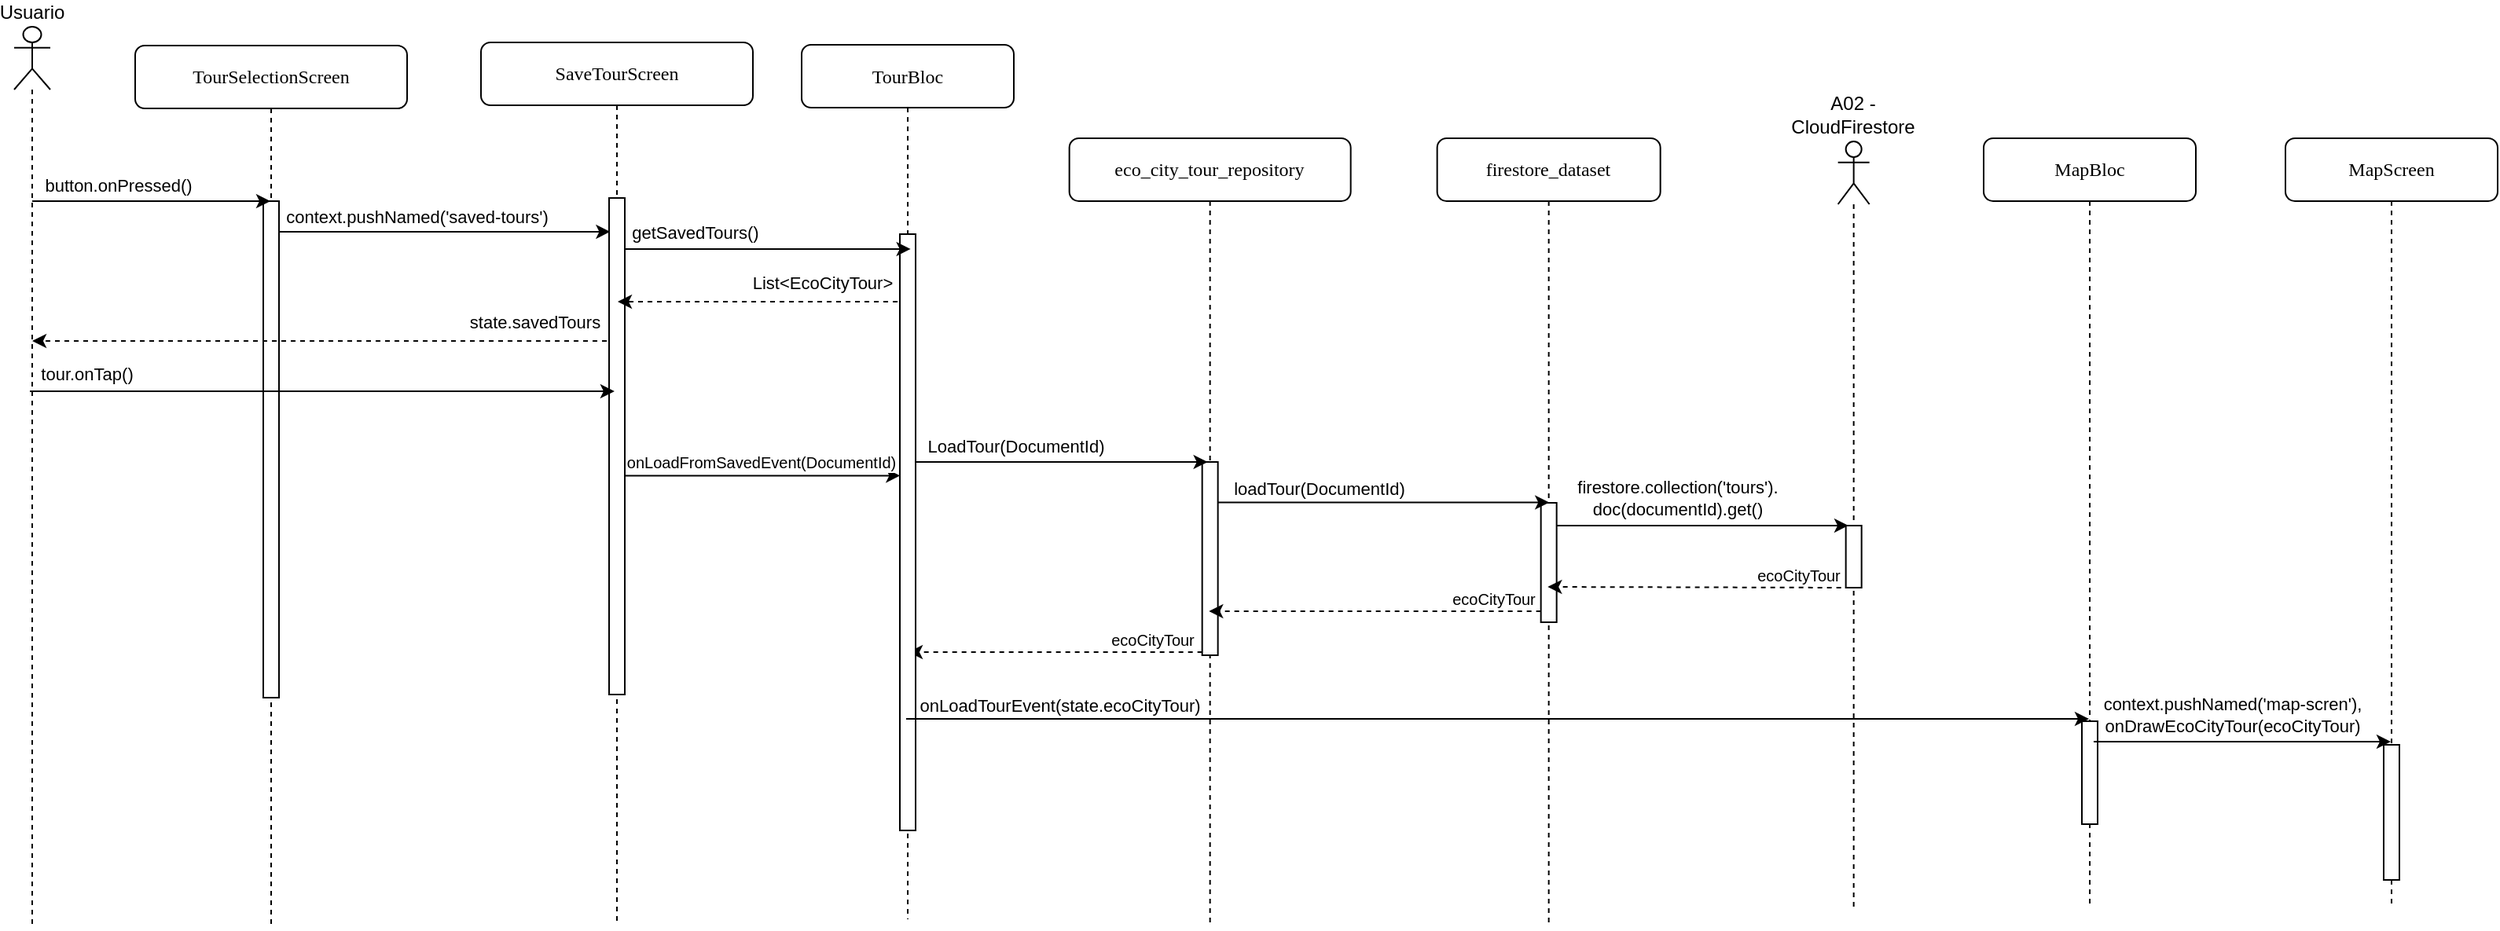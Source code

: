 <mxfile>
    <diagram id="XXd6pPZVZHxNrgmQ0Vfv" name="Page-1">
        <mxGraphModel dx="2096" dy="1416" grid="0" gridSize="10" guides="1" tooltips="1" connect="1" arrows="1" fold="1" page="0" pageScale="1" pageWidth="850" pageHeight="1100" math="0" shadow="0">
            <root>
                <mxCell id="0"/>
                <mxCell id="1" parent="0"/>
                <mxCell id="8" value="eco_city_tour_repository" style="shape=umlLifeline;perimeter=lifelinePerimeter;whiteSpace=wrap;html=1;container=1;collapsible=0;recursiveResize=0;outlineConnect=0;rounded=1;shadow=0;comic=0;labelBackgroundColor=none;strokeWidth=1;fontFamily=Verdana;fontSize=12;align=center;" parent="1" vertex="1">
                    <mxGeometry x="645.33" y="131" width="179" height="501" as="geometry"/>
                </mxCell>
                <mxCell id="70" value="" style="html=1;points=[];perimeter=orthogonalPerimeter;rounded=0;shadow=0;comic=0;labelBackgroundColor=none;strokeWidth=1;fontFamily=Verdana;fontSize=12;align=center;" parent="8" vertex="1">
                    <mxGeometry x="84.5" y="206" width="10" height="123" as="geometry"/>
                </mxCell>
                <mxCell id="129" value="ecoCityTour" style="edgeLabel;html=1;align=center;verticalAlign=middle;resizable=0;points=[];fontSize=10;" vertex="1" connectable="0" parent="8">
                    <mxGeometry x="52.673" y="318.999" as="geometry"/>
                </mxCell>
                <mxCell id="10" value="TourSelectionScreen" style="shape=umlLifeline;perimeter=lifelinePerimeter;whiteSpace=wrap;html=1;container=1;collapsible=0;recursiveResize=0;outlineConnect=0;rounded=1;shadow=0;comic=0;labelBackgroundColor=none;strokeWidth=1;fontFamily=Verdana;fontSize=12;align=center;" parent="1" vertex="1">
                    <mxGeometry x="51" y="72" width="173" height="560" as="geometry"/>
                </mxCell>
                <mxCell id="11" value="" style="html=1;points=[];perimeter=orthogonalPerimeter;rounded=0;shadow=0;comic=0;labelBackgroundColor=none;strokeWidth=1;fontFamily=Verdana;fontSize=12;align=center;" parent="10" vertex="1">
                    <mxGeometry x="81.5" y="99" width="10" height="316" as="geometry"/>
                </mxCell>
                <mxCell id="109" style="edgeStyle=none;html=1;dashed=1;" edge="1" parent="10" target="56">
                    <mxGeometry relative="1" as="geometry">
                        <mxPoint x="77" y="188" as="targetPoint"/>
                        <mxPoint x="306" y="188" as="sourcePoint"/>
                    </mxGeometry>
                </mxCell>
                <mxCell id="110" value="state.savedTours" style="edgeLabel;html=1;align=center;verticalAlign=middle;resizable=0;points=[];" vertex="1" connectable="0" parent="109">
                    <mxGeometry x="-0.455" relative="1" as="geometry">
                        <mxPoint x="49" y="-12" as="offset"/>
                    </mxGeometry>
                </mxCell>
                <mxCell id="57" style="edgeStyle=none;html=1;" parent="1" source="56" target="10" edge="1">
                    <mxGeometry relative="1" as="geometry">
                        <Array as="points">
                            <mxPoint x="120" y="171"/>
                        </Array>
                    </mxGeometry>
                </mxCell>
                <mxCell id="58" value="button.onPressed()" style="edgeLabel;html=1;align=center;verticalAlign=middle;resizable=0;points=[];" parent="57" vertex="1" connectable="0">
                    <mxGeometry x="0.055" y="1" relative="1" as="geometry">
                        <mxPoint x="-26" y="-9" as="offset"/>
                    </mxGeometry>
                </mxCell>
                <mxCell id="56" value="Usuario" style="shape=umlLifeline;participant=umlActor;perimeter=lifelinePerimeter;whiteSpace=wrap;html=1;container=1;collapsible=0;recursiveResize=0;verticalAlign=bottom;spacingTop=36;outlineConnect=0;labelPosition=center;verticalLabelPosition=top;align=center;" parent="1" vertex="1">
                    <mxGeometry x="-26" y="60" width="23" height="574" as="geometry"/>
                </mxCell>
                <mxCell id="82" value="A02 - CloudFirestore" style="shape=umlLifeline;participant=umlActor;perimeter=lifelinePerimeter;whiteSpace=wrap;html=1;container=1;collapsible=0;recursiveResize=0;verticalAlign=bottom;spacingTop=36;outlineConnect=0;labelPosition=center;verticalLabelPosition=top;align=center;" parent="1" vertex="1">
                    <mxGeometry x="1134.33" y="133" width="20" height="490" as="geometry"/>
                </mxCell>
                <mxCell id="96" value="" style="html=1;points=[];perimeter=orthogonalPerimeter;rounded=0;shadow=0;comic=0;labelBackgroundColor=none;strokeWidth=1;fontFamily=Verdana;fontSize=12;align=center;" parent="82" vertex="1">
                    <mxGeometry x="5" y="244.5" width="10" height="39.5" as="geometry"/>
                </mxCell>
                <mxCell id="90" value="firestore_dataset" style="shape=umlLifeline;perimeter=lifelinePerimeter;whiteSpace=wrap;html=1;container=1;collapsible=0;recursiveResize=0;outlineConnect=0;rounded=1;shadow=0;comic=0;labelBackgroundColor=none;strokeWidth=1;fontFamily=Verdana;fontSize=12;align=center;" parent="1" vertex="1">
                    <mxGeometry x="879.33" y="131" width="142" height="501" as="geometry"/>
                </mxCell>
                <mxCell id="91" value="" style="html=1;points=[];perimeter=orthogonalPerimeter;rounded=0;shadow=0;comic=0;labelBackgroundColor=none;strokeWidth=1;fontFamily=Verdana;fontSize=12;align=center;" parent="90" vertex="1">
                    <mxGeometry x="66" y="232" width="10" height="76" as="geometry"/>
                </mxCell>
                <mxCell id="128" value="ecoCityTour" style="edgeLabel;html=1;align=center;verticalAlign=middle;resizable=0;points=[];fontSize=10;" vertex="1" connectable="0" parent="90">
                    <mxGeometry x="35.673" y="292.999" as="geometry"/>
                </mxCell>
                <mxCell id="92" style="edgeStyle=none;html=1;entryX=0.35;entryY=0;entryDx=0;entryDy=0;entryPerimeter=0;fontSize=11;" parent="1" source="115" target="70" edge="1">
                    <mxGeometry relative="1" as="geometry">
                        <mxPoint x="548.33" y="276.0" as="sourcePoint"/>
                    </mxGeometry>
                </mxCell>
                <mxCell id="93" value="LoadTour(DocumentId)" style="edgeLabel;html=1;align=center;verticalAlign=middle;resizable=0;points=[];fontSize=11;" parent="92" vertex="1" connectable="0">
                    <mxGeometry x="-0.676" y="-1" relative="1" as="geometry">
                        <mxPoint x="37" y="-11" as="offset"/>
                    </mxGeometry>
                </mxCell>
                <mxCell id="94" style="edgeStyle=none;html=1;entryX=0.529;entryY=-0.003;entryDx=0;entryDy=0;entryPerimeter=0;fontSize=11;" parent="1" source="70" target="91" edge="1">
                    <mxGeometry relative="1" as="geometry"/>
                </mxCell>
                <mxCell id="95" value="loadTour(DocumentId)" style="edgeLabel;html=1;align=center;verticalAlign=middle;resizable=0;points=[];fontSize=11;" parent="94" vertex="1" connectable="0">
                    <mxGeometry x="-0.767" y="-1" relative="1" as="geometry">
                        <mxPoint x="39" y="-10" as="offset"/>
                    </mxGeometry>
                </mxCell>
                <mxCell id="97" style="edgeStyle=none;html=1;entryX=0.165;entryY=-0.001;entryDx=0;entryDy=0;entryPerimeter=0;fontSize=11;" parent="1" source="91" target="96" edge="1">
                    <mxGeometry relative="1" as="geometry"/>
                </mxCell>
                <mxCell id="98" value="firestore.collection('tours').&lt;br&gt;doc(documentId).get()" style="edgeLabel;html=1;align=center;verticalAlign=middle;resizable=0;points=[];fontSize=11;" parent="97" vertex="1" connectable="0">
                    <mxGeometry x="-0.663" y="-1" relative="1" as="geometry">
                        <mxPoint x="45" y="-19" as="offset"/>
                    </mxGeometry>
                </mxCell>
                <mxCell id="99" style="edgeStyle=none;html=1;fontSize=11;dashed=1;" parent="1" edge="1">
                    <mxGeometry relative="1" as="geometry">
                        <mxPoint x="1142.33" y="417" as="sourcePoint"/>
                        <mxPoint x="949.654" y="416.5" as="targetPoint"/>
                    </mxGeometry>
                </mxCell>
                <mxCell id="127" value="ecoCityTour" style="edgeLabel;html=1;align=center;verticalAlign=middle;resizable=0;points=[];fontSize=10;" vertex="1" connectable="0" parent="99">
                    <mxGeometry x="-0.479" y="-2" relative="1" as="geometry">
                        <mxPoint x="16" y="-6" as="offset"/>
                    </mxGeometry>
                </mxCell>
                <mxCell id="101" style="edgeStyle=none;html=1;dashed=1;fontSize=11;" parent="1" edge="1">
                    <mxGeometry relative="1" as="geometry">
                        <mxPoint x="945.33" y="432" as="sourcePoint"/>
                        <mxPoint x="734.154" y="432" as="targetPoint"/>
                    </mxGeometry>
                </mxCell>
                <mxCell id="103" style="edgeStyle=none;html=1;dashed=1;fontSize=11;" parent="1" edge="1">
                    <mxGeometry relative="1" as="geometry">
                        <mxPoint x="729.83" y="458" as="sourcePoint"/>
                        <mxPoint x="542.997" y="458" as="targetPoint"/>
                    </mxGeometry>
                </mxCell>
                <mxCell id="107" value="SaveTourScreen" style="shape=umlLifeline;perimeter=lifelinePerimeter;whiteSpace=wrap;html=1;container=1;collapsible=0;recursiveResize=0;outlineConnect=0;rounded=1;shadow=0;comic=0;labelBackgroundColor=none;strokeWidth=1;fontFamily=Verdana;fontSize=12;align=center;" vertex="1" parent="1">
                    <mxGeometry x="271" y="70" width="173" height="562" as="geometry"/>
                </mxCell>
                <mxCell id="108" value="" style="html=1;points=[];perimeter=orthogonalPerimeter;rounded=0;shadow=0;comic=0;labelBackgroundColor=none;strokeWidth=1;fontFamily=Verdana;fontSize=12;align=center;" vertex="1" parent="107">
                    <mxGeometry x="81.5" y="99" width="10" height="316" as="geometry"/>
                </mxCell>
                <mxCell id="117" style="edgeStyle=none;html=1;dashed=1;" edge="1" parent="107">
                    <mxGeometry relative="1" as="geometry">
                        <mxPoint x="87" y="165" as="targetPoint"/>
                        <mxPoint x="271" y="165" as="sourcePoint"/>
                    </mxGeometry>
                </mxCell>
                <mxCell id="118" value="List&amp;lt;EcoCityTour&amp;gt;" style="edgeLabel;html=1;align=center;verticalAlign=middle;resizable=0;points=[];" vertex="1" connectable="0" parent="117">
                    <mxGeometry x="-0.455" relative="1" as="geometry">
                        <mxPoint x="-4" y="-12" as="offset"/>
                    </mxGeometry>
                </mxCell>
                <mxCell id="111" style="edgeStyle=none;html=1;entryX=0.07;entryY=0.068;entryDx=0;entryDy=0;entryPerimeter=0;" edge="1" parent="1" source="11" target="108">
                    <mxGeometry relative="1" as="geometry"/>
                </mxCell>
                <mxCell id="112" value="context.pushNamed('saved-tours')" style="edgeLabel;html=1;align=center;verticalAlign=middle;resizable=0;points=[];" vertex="1" connectable="0" parent="111">
                    <mxGeometry x="-0.777" y="-3" relative="1" as="geometry">
                        <mxPoint x="64" y="-13" as="offset"/>
                    </mxGeometry>
                </mxCell>
                <mxCell id="113" style="edgeStyle=none;html=1;" edge="1" parent="1">
                    <mxGeometry relative="1" as="geometry">
                        <Array as="points">
                            <mxPoint x="93.75" y="292"/>
                        </Array>
                        <mxPoint x="-16.002" y="292.0" as="sourcePoint"/>
                        <mxPoint x="355.95" y="292.0" as="targetPoint"/>
                    </mxGeometry>
                </mxCell>
                <mxCell id="114" value="tour.onTap()" style="edgeLabel;html=1;align=center;verticalAlign=middle;resizable=0;points=[];" vertex="1" connectable="0" parent="113">
                    <mxGeometry x="0.055" y="1" relative="1" as="geometry">
                        <mxPoint x="-160" y="-10" as="offset"/>
                    </mxGeometry>
                </mxCell>
                <mxCell id="115" value="TourBloc" style="shape=umlLifeline;perimeter=lifelinePerimeter;whiteSpace=wrap;html=1;container=1;collapsible=0;recursiveResize=0;outlineConnect=0;rounded=1;shadow=0;comic=0;labelBackgroundColor=none;strokeWidth=1;fontFamily=Verdana;fontSize=12;align=center;" vertex="1" parent="1">
                    <mxGeometry x="475" y="71.5" width="135" height="556.5" as="geometry"/>
                </mxCell>
                <mxCell id="116" value="" style="html=1;points=[];perimeter=orthogonalPerimeter;rounded=0;shadow=0;comic=0;labelBackgroundColor=none;strokeWidth=1;fontFamily=Verdana;fontSize=12;align=center;" vertex="1" parent="115">
                    <mxGeometry x="62.5" y="120.5" width="10" height="379.5" as="geometry"/>
                </mxCell>
                <mxCell id="119" style="edgeStyle=none;html=1;entryX=0.683;entryY=0.025;entryDx=0;entryDy=0;entryPerimeter=0;" edge="1" parent="1" source="108" target="116">
                    <mxGeometry relative="1" as="geometry"/>
                </mxCell>
                <mxCell id="120" value="getSavedTours()" style="edgeLabel;html=1;align=center;verticalAlign=middle;resizable=0;points=[];" vertex="1" connectable="0" parent="119">
                    <mxGeometry x="-0.718" relative="1" as="geometry">
                        <mxPoint x="19" y="-11" as="offset"/>
                    </mxGeometry>
                </mxCell>
                <mxCell id="121" style="edgeStyle=none;html=1;entryX=0.017;entryY=0.405;entryDx=0;entryDy=0;entryPerimeter=0;" edge="1" parent="1" source="108" target="116">
                    <mxGeometry relative="1" as="geometry"/>
                </mxCell>
                <mxCell id="122" value="onLoadFromSavedEvent(DocumentId)" style="edgeLabel;html=1;align=center;verticalAlign=middle;resizable=0;points=[];fontSize=10;" vertex="1" connectable="0" parent="121">
                    <mxGeometry x="-0.707" y="-1" relative="1" as="geometry">
                        <mxPoint x="61" y="-10" as="offset"/>
                    </mxGeometry>
                </mxCell>
                <mxCell id="130" value="MapBloc" style="shape=umlLifeline;perimeter=lifelinePerimeter;whiteSpace=wrap;html=1;container=1;collapsible=0;recursiveResize=0;outlineConnect=0;rounded=1;shadow=0;comic=0;labelBackgroundColor=none;strokeWidth=1;fontFamily=Verdana;fontSize=12;align=center;" vertex="1" parent="1">
                    <mxGeometry x="1227" y="131" width="135" height="488" as="geometry"/>
                </mxCell>
                <mxCell id="131" value="" style="html=1;points=[];perimeter=orthogonalPerimeter;rounded=0;shadow=0;comic=0;labelBackgroundColor=none;strokeWidth=1;fontFamily=Verdana;fontSize=12;align=center;" vertex="1" parent="130">
                    <mxGeometry x="62.5" y="371" width="10" height="65.5" as="geometry"/>
                </mxCell>
                <mxCell id="132" value="MapScreen" style="shape=umlLifeline;perimeter=lifelinePerimeter;whiteSpace=wrap;html=1;container=1;collapsible=0;recursiveResize=0;outlineConnect=0;rounded=1;shadow=0;comic=0;labelBackgroundColor=none;strokeWidth=1;fontFamily=Verdana;fontSize=12;align=center;" vertex="1" parent="1">
                    <mxGeometry x="1419" y="131" width="135" height="488" as="geometry"/>
                </mxCell>
                <mxCell id="133" value="" style="html=1;points=[];perimeter=orthogonalPerimeter;rounded=0;shadow=0;comic=0;labelBackgroundColor=none;strokeWidth=1;fontFamily=Verdana;fontSize=12;align=center;" vertex="1" parent="132">
                    <mxGeometry x="62.5" y="386" width="10" height="86" as="geometry"/>
                </mxCell>
                <mxCell id="138" style="edgeStyle=none;html=1;" edge="1" parent="132">
                    <mxGeometry relative="1" as="geometry">
                        <mxPoint x="-122" y="383.998" as="sourcePoint"/>
                        <mxPoint x="67" y="384" as="targetPoint"/>
                    </mxGeometry>
                </mxCell>
                <mxCell id="139" value="context.pushNamed('map-scren'),&lt;br&gt;onDrawEcoCityTour(ecoCityTour)" style="edgeLabel;html=1;align=center;verticalAlign=middle;resizable=0;points=[];" vertex="1" connectable="0" parent="138">
                    <mxGeometry x="-0.777" y="-3" relative="1" as="geometry">
                        <mxPoint x="67" y="-20" as="offset"/>
                    </mxGeometry>
                </mxCell>
                <mxCell id="134" style="edgeStyle=none;html=1;fontSize=11;" edge="1" parent="1">
                    <mxGeometry relative="1" as="geometry">
                        <mxPoint x="541.462" y="500.5" as="sourcePoint"/>
                        <mxPoint x="1294.0" y="500.5" as="targetPoint"/>
                    </mxGeometry>
                </mxCell>
                <mxCell id="135" value="onLoadTourEvent(state.ecoCityTour)" style="edgeLabel;html=1;align=center;verticalAlign=middle;resizable=0;points=[];fontSize=11;" vertex="1" connectable="0" parent="134">
                    <mxGeometry x="-0.676" y="-1" relative="1" as="geometry">
                        <mxPoint x="-25" y="-10" as="offset"/>
                    </mxGeometry>
                </mxCell>
            </root>
        </mxGraphModel>
    </diagram>
</mxfile>
